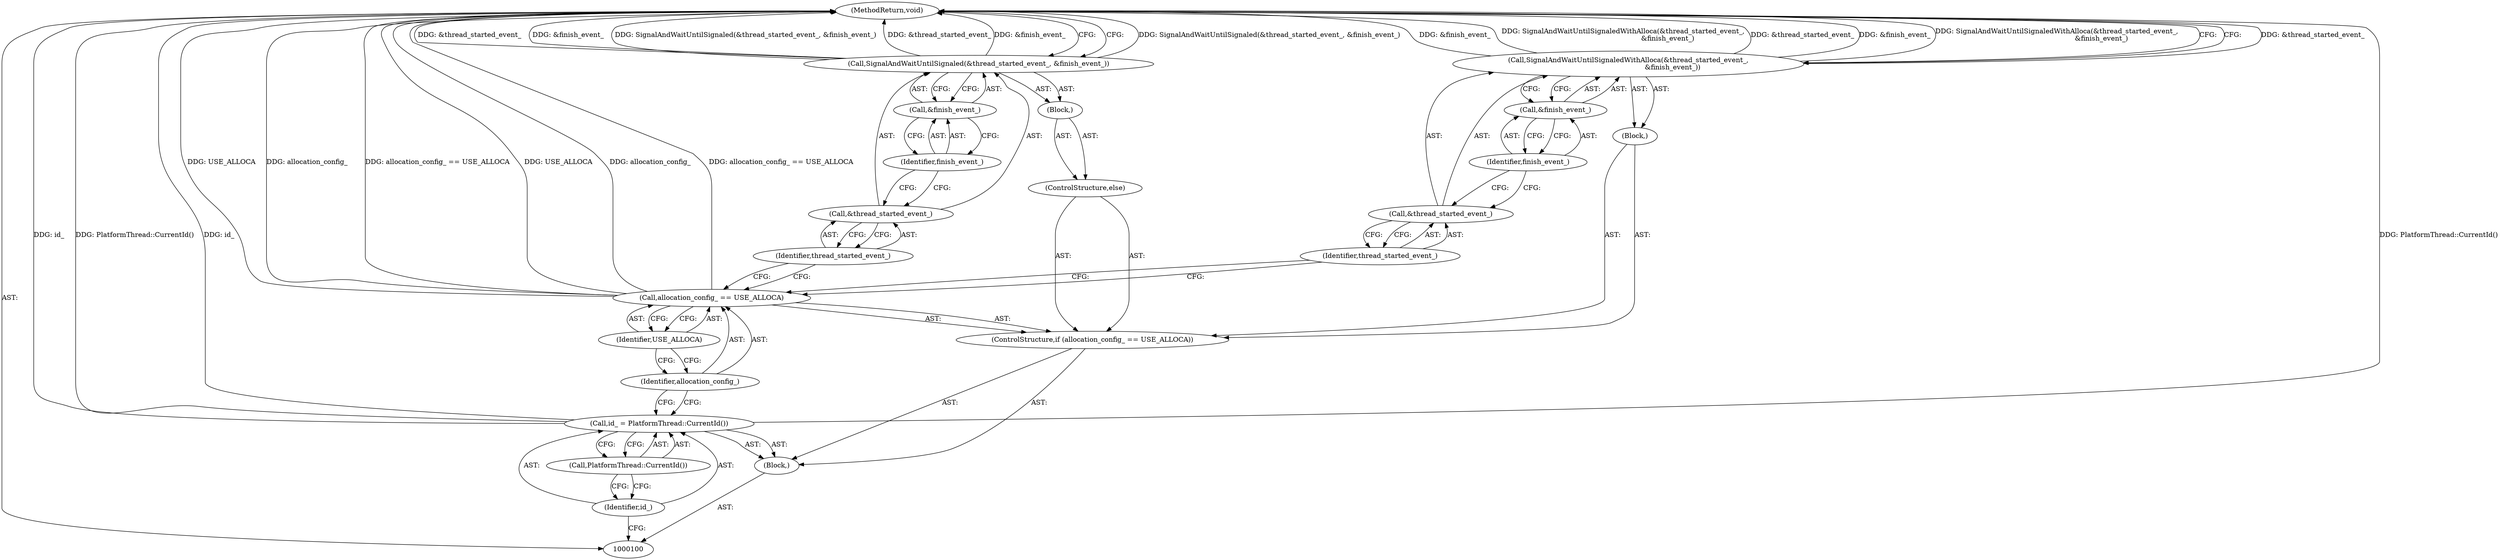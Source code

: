 digraph "0_Chrome_0fb75f1e468fe9054be3b3d3d5b9bf9a66e4199d_6" {
"1000122" [label="(MethodReturn,void)"];
"1000101" [label="(Block,)"];
"1000102" [label="(Call,id_ = PlatformThread::CurrentId())"];
"1000103" [label="(Identifier,id_)"];
"1000104" [label="(Call,PlatformThread::CurrentId())"];
"1000105" [label="(ControlStructure,if (allocation_config_ == USE_ALLOCA))"];
"1000108" [label="(Identifier,USE_ALLOCA)"];
"1000109" [label="(Block,)"];
"1000106" [label="(Call,allocation_config_ == USE_ALLOCA)"];
"1000107" [label="(Identifier,allocation_config_)"];
"1000110" [label="(Call,SignalAndWaitUntilSignaledWithAlloca(&thread_started_event_,\n                                         &finish_event_))"];
"1000111" [label="(Call,&thread_started_event_)"];
"1000112" [label="(Identifier,thread_started_event_)"];
"1000113" [label="(Call,&finish_event_)"];
"1000114" [label="(Identifier,finish_event_)"];
"1000115" [label="(ControlStructure,else)"];
"1000116" [label="(Block,)"];
"1000118" [label="(Call,&thread_started_event_)"];
"1000119" [label="(Identifier,thread_started_event_)"];
"1000117" [label="(Call,SignalAndWaitUntilSignaled(&thread_started_event_, &finish_event_))"];
"1000120" [label="(Call,&finish_event_)"];
"1000121" [label="(Identifier,finish_event_)"];
"1000122" -> "1000100"  [label="AST: "];
"1000122" -> "1000110"  [label="CFG: "];
"1000122" -> "1000117"  [label="CFG: "];
"1000117" -> "1000122"  [label="DDG: SignalAndWaitUntilSignaled(&thread_started_event_, &finish_event_)"];
"1000117" -> "1000122"  [label="DDG: &thread_started_event_"];
"1000117" -> "1000122"  [label="DDG: &finish_event_"];
"1000106" -> "1000122"  [label="DDG: USE_ALLOCA"];
"1000106" -> "1000122"  [label="DDG: allocation_config_"];
"1000106" -> "1000122"  [label="DDG: allocation_config_ == USE_ALLOCA"];
"1000102" -> "1000122"  [label="DDG: PlatformThread::CurrentId()"];
"1000102" -> "1000122"  [label="DDG: id_"];
"1000110" -> "1000122"  [label="DDG: &thread_started_event_"];
"1000110" -> "1000122"  [label="DDG: &finish_event_"];
"1000110" -> "1000122"  [label="DDG: SignalAndWaitUntilSignaledWithAlloca(&thread_started_event_,\n                                         &finish_event_)"];
"1000101" -> "1000100"  [label="AST: "];
"1000102" -> "1000101"  [label="AST: "];
"1000105" -> "1000101"  [label="AST: "];
"1000102" -> "1000101"  [label="AST: "];
"1000102" -> "1000104"  [label="CFG: "];
"1000103" -> "1000102"  [label="AST: "];
"1000104" -> "1000102"  [label="AST: "];
"1000107" -> "1000102"  [label="CFG: "];
"1000102" -> "1000122"  [label="DDG: PlatformThread::CurrentId()"];
"1000102" -> "1000122"  [label="DDG: id_"];
"1000103" -> "1000102"  [label="AST: "];
"1000103" -> "1000100"  [label="CFG: "];
"1000104" -> "1000103"  [label="CFG: "];
"1000104" -> "1000102"  [label="AST: "];
"1000104" -> "1000103"  [label="CFG: "];
"1000102" -> "1000104"  [label="CFG: "];
"1000105" -> "1000101"  [label="AST: "];
"1000106" -> "1000105"  [label="AST: "];
"1000109" -> "1000105"  [label="AST: "];
"1000115" -> "1000105"  [label="AST: "];
"1000108" -> "1000106"  [label="AST: "];
"1000108" -> "1000107"  [label="CFG: "];
"1000106" -> "1000108"  [label="CFG: "];
"1000109" -> "1000105"  [label="AST: "];
"1000110" -> "1000109"  [label="AST: "];
"1000106" -> "1000105"  [label="AST: "];
"1000106" -> "1000108"  [label="CFG: "];
"1000107" -> "1000106"  [label="AST: "];
"1000108" -> "1000106"  [label="AST: "];
"1000112" -> "1000106"  [label="CFG: "];
"1000119" -> "1000106"  [label="CFG: "];
"1000106" -> "1000122"  [label="DDG: USE_ALLOCA"];
"1000106" -> "1000122"  [label="DDG: allocation_config_"];
"1000106" -> "1000122"  [label="DDG: allocation_config_ == USE_ALLOCA"];
"1000107" -> "1000106"  [label="AST: "];
"1000107" -> "1000102"  [label="CFG: "];
"1000108" -> "1000107"  [label="CFG: "];
"1000110" -> "1000109"  [label="AST: "];
"1000110" -> "1000113"  [label="CFG: "];
"1000111" -> "1000110"  [label="AST: "];
"1000113" -> "1000110"  [label="AST: "];
"1000122" -> "1000110"  [label="CFG: "];
"1000110" -> "1000122"  [label="DDG: &thread_started_event_"];
"1000110" -> "1000122"  [label="DDG: &finish_event_"];
"1000110" -> "1000122"  [label="DDG: SignalAndWaitUntilSignaledWithAlloca(&thread_started_event_,\n                                         &finish_event_)"];
"1000111" -> "1000110"  [label="AST: "];
"1000111" -> "1000112"  [label="CFG: "];
"1000112" -> "1000111"  [label="AST: "];
"1000114" -> "1000111"  [label="CFG: "];
"1000112" -> "1000111"  [label="AST: "];
"1000112" -> "1000106"  [label="CFG: "];
"1000111" -> "1000112"  [label="CFG: "];
"1000113" -> "1000110"  [label="AST: "];
"1000113" -> "1000114"  [label="CFG: "];
"1000114" -> "1000113"  [label="AST: "];
"1000110" -> "1000113"  [label="CFG: "];
"1000114" -> "1000113"  [label="AST: "];
"1000114" -> "1000111"  [label="CFG: "];
"1000113" -> "1000114"  [label="CFG: "];
"1000115" -> "1000105"  [label="AST: "];
"1000116" -> "1000115"  [label="AST: "];
"1000116" -> "1000115"  [label="AST: "];
"1000117" -> "1000116"  [label="AST: "];
"1000118" -> "1000117"  [label="AST: "];
"1000118" -> "1000119"  [label="CFG: "];
"1000119" -> "1000118"  [label="AST: "];
"1000121" -> "1000118"  [label="CFG: "];
"1000119" -> "1000118"  [label="AST: "];
"1000119" -> "1000106"  [label="CFG: "];
"1000118" -> "1000119"  [label="CFG: "];
"1000117" -> "1000116"  [label="AST: "];
"1000117" -> "1000120"  [label="CFG: "];
"1000118" -> "1000117"  [label="AST: "];
"1000120" -> "1000117"  [label="AST: "];
"1000122" -> "1000117"  [label="CFG: "];
"1000117" -> "1000122"  [label="DDG: SignalAndWaitUntilSignaled(&thread_started_event_, &finish_event_)"];
"1000117" -> "1000122"  [label="DDG: &thread_started_event_"];
"1000117" -> "1000122"  [label="DDG: &finish_event_"];
"1000120" -> "1000117"  [label="AST: "];
"1000120" -> "1000121"  [label="CFG: "];
"1000121" -> "1000120"  [label="AST: "];
"1000117" -> "1000120"  [label="CFG: "];
"1000121" -> "1000120"  [label="AST: "];
"1000121" -> "1000118"  [label="CFG: "];
"1000120" -> "1000121"  [label="CFG: "];
}
